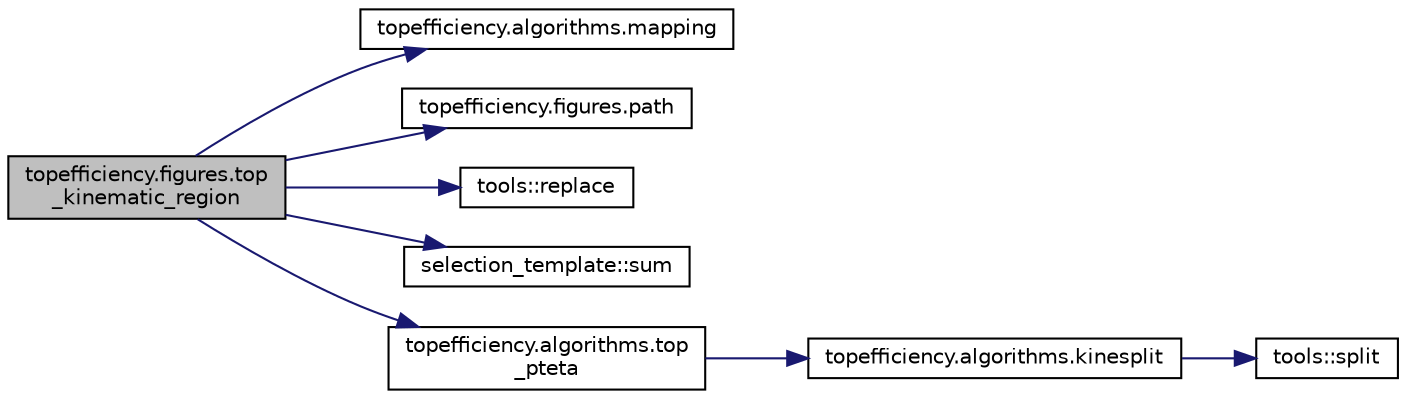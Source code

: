digraph "topefficiency.figures.top_kinematic_region"
{
 // INTERACTIVE_SVG=YES
 // LATEX_PDF_SIZE
  edge [fontname="Helvetica",fontsize="10",labelfontname="Helvetica",labelfontsize="10"];
  node [fontname="Helvetica",fontsize="10",shape=record];
  rankdir="LR";
  Node1 [label="topefficiency.figures.top\l_kinematic_region",height=0.2,width=0.4,color="black", fillcolor="grey75", style="filled", fontcolor="black",tooltip=" "];
  Node1 -> Node2 [color="midnightblue",fontsize="10",style="solid",fontname="Helvetica"];
  Node2 [label="topefficiency.algorithms.mapping",height=0.2,width=0.4,color="black", fillcolor="white", style="filled",URL="$namespacetopefficiency_1_1algorithms.html#a6c102f7886341eb4af3d7e559584793e",tooltip=" "];
  Node1 -> Node3 [color="midnightblue",fontsize="10",style="solid",fontname="Helvetica"];
  Node3 [label="topefficiency.figures.path",height=0.2,width=0.4,color="black", fillcolor="white", style="filled",URL="$namespacetopefficiency_1_1figures.html#a2779058429e493f1c7927d1eba8d7e47",tooltip=" "];
  Node1 -> Node4 [color="midnightblue",fontsize="10",style="solid",fontname="Helvetica"];
  Node4 [label="tools::replace",height=0.2,width=0.4,color="black", fillcolor="white", style="filled",URL="$classtools.html#aeae88ebd7116d59008600f0723716dba",tooltip="Replaces all occurrences of a substring in a string."];
  Node1 -> Node5 [color="midnightblue",fontsize="10",style="solid",fontname="Helvetica"];
  Node5 [label="selection_template::sum",height=0.2,width=0.4,color="black", fillcolor="white", style="filled",URL="$classselection__template.html#a84df199f6022f2a5d27979d43de51547",tooltip=" "];
  Node1 -> Node6 [color="midnightblue",fontsize="10",style="solid",fontname="Helvetica"];
  Node6 [label="topefficiency.algorithms.top\l_pteta",height=0.2,width=0.4,color="black", fillcolor="white", style="filled",URL="$namespacetopefficiency_1_1algorithms.html#a63630b5bb3f8ecbc939e408c9b0a269a",tooltip=" "];
  Node6 -> Node7 [color="midnightblue",fontsize="10",style="solid",fontname="Helvetica"];
  Node7 [label="topefficiency.algorithms.kinesplit",height=0.2,width=0.4,color="black", fillcolor="white", style="filled",URL="$namespacetopefficiency_1_1algorithms.html#a1cd01db02a87861b68fb23f53c1d68c9",tooltip=" "];
  Node7 -> Node8 [color="midnightblue",fontsize="10",style="solid",fontname="Helvetica"];
  Node8 [label="tools::split",height=0.2,width=0.4,color="black", fillcolor="white", style="filled",URL="$classtools.html#a352a6965f2f3c768f0f4ecd1f978fcc0",tooltip="Splits a string into a vector of substrings based on a delimiter."];
}
